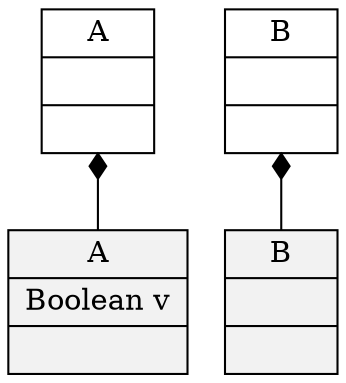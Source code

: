 
digraph MergeObjects2 {
  node [shape=record]
  edge [dir=back, arrowtail=diamond]

A_3
 [label="{A||}"]
A_3_A [label="{A|Boolean v|}", style=filled, fillcolor=gray95]
A_3 -> A_3_A

B_20
 [label="{B||}"]
B_20_B [label="{B||}", style=filled, fillcolor=gray95]
B_20 -> B_20_B


}
